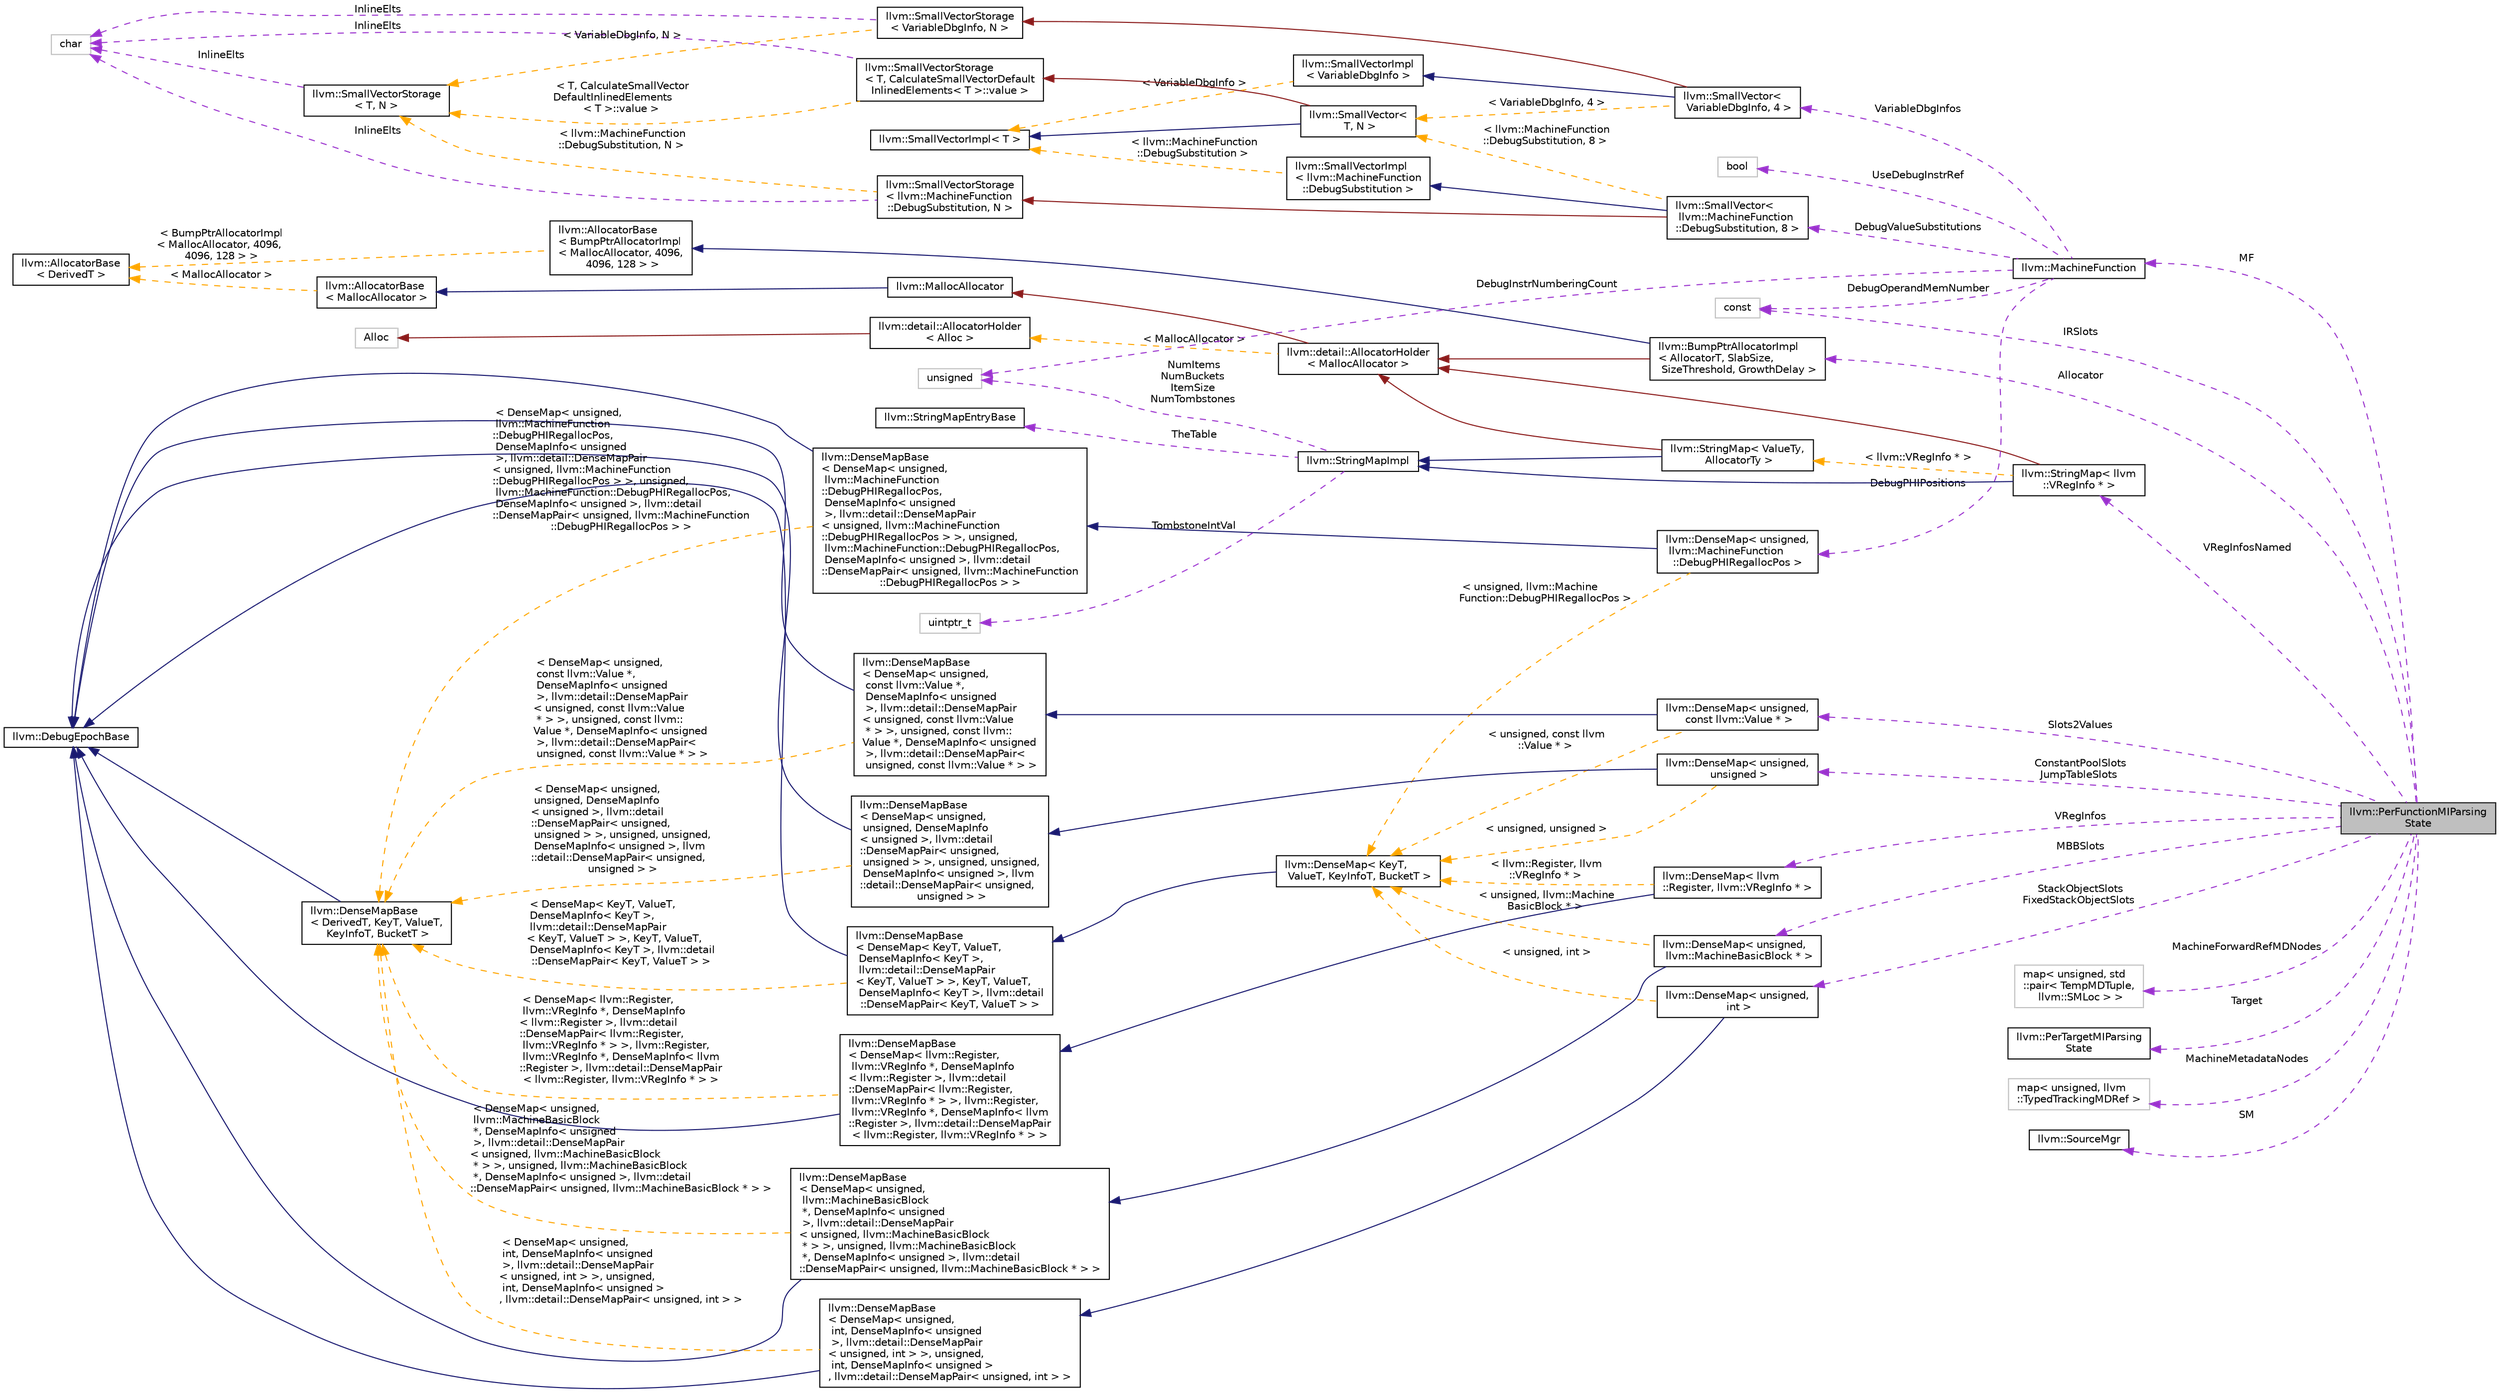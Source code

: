 digraph "llvm::PerFunctionMIParsingState"
{
 // LATEX_PDF_SIZE
  bgcolor="transparent";
  edge [fontname="Helvetica",fontsize="10",labelfontname="Helvetica",labelfontsize="10"];
  node [fontname="Helvetica",fontsize="10",shape=record];
  rankdir="LR";
  Node1 [label="llvm::PerFunctionMIParsing\lState",height=0.2,width=0.4,color="black", fillcolor="grey75", style="filled", fontcolor="black",tooltip=" "];
  Node2 -> Node1 [dir="back",color="darkorchid3",fontsize="10",style="dashed",label=" Allocator" ,fontname="Helvetica"];
  Node2 [label="llvm::BumpPtrAllocatorImpl\l\< AllocatorT, SlabSize,\l SizeThreshold, GrowthDelay \>",height=0.2,width=0.4,color="black",URL="$classllvm_1_1BumpPtrAllocatorImpl.html",tooltip="Allocate memory in an ever growing pool, as if by bump-pointer."];
  Node3 -> Node2 [dir="back",color="midnightblue",fontsize="10",style="solid",fontname="Helvetica"];
  Node3 [label="llvm::AllocatorBase\l\< BumpPtrAllocatorImpl\l\< MallocAllocator, 4096,\l 4096, 128 \> \>",height=0.2,width=0.4,color="black",URL="$classllvm_1_1AllocatorBase.html",tooltip=" "];
  Node4 -> Node3 [dir="back",color="orange",fontsize="10",style="dashed",label=" \< BumpPtrAllocatorImpl\l\< MallocAllocator, 4096,\l 4096, 128 \> \>" ,fontname="Helvetica"];
  Node4 [label="llvm::AllocatorBase\l\< DerivedT \>",height=0.2,width=0.4,color="black",URL="$classllvm_1_1AllocatorBase.html",tooltip="CRTP base class providing obvious overloads for the core Allocate() methods of LLVM-style allocators."];
  Node5 -> Node2 [dir="back",color="firebrick4",fontsize="10",style="solid",fontname="Helvetica"];
  Node5 [label="llvm::detail::AllocatorHolder\l\< MallocAllocator \>",height=0.2,width=0.4,color="black",URL="$classllvm_1_1detail_1_1AllocatorHolder.html",tooltip=" "];
  Node6 -> Node5 [dir="back",color="firebrick4",fontsize="10",style="solid",fontname="Helvetica"];
  Node6 [label="llvm::MallocAllocator",height=0.2,width=0.4,color="black",URL="$classllvm_1_1MallocAllocator.html",tooltip=" "];
  Node7 -> Node6 [dir="back",color="midnightblue",fontsize="10",style="solid",fontname="Helvetica"];
  Node7 [label="llvm::AllocatorBase\l\< MallocAllocator \>",height=0.2,width=0.4,color="black",URL="$classllvm_1_1AllocatorBase.html",tooltip=" "];
  Node4 -> Node7 [dir="back",color="orange",fontsize="10",style="dashed",label=" \< MallocAllocator \>" ,fontname="Helvetica"];
  Node8 -> Node5 [dir="back",color="orange",fontsize="10",style="dashed",label=" \< MallocAllocator \>" ,fontname="Helvetica"];
  Node8 [label="llvm::detail::AllocatorHolder\l\< Alloc \>",height=0.2,width=0.4,color="black",URL="$classllvm_1_1detail_1_1AllocatorHolder.html",tooltip=" "];
  Node9 -> Node8 [dir="back",color="firebrick4",fontsize="10",style="solid",fontname="Helvetica"];
  Node9 [label="Alloc",height=0.2,width=0.4,color="grey75",tooltip=" "];
  Node10 -> Node1 [dir="back",color="darkorchid3",fontsize="10",style="dashed",label=" MF" ,fontname="Helvetica"];
  Node10 [label="llvm::MachineFunction",height=0.2,width=0.4,color="black",URL="$classllvm_1_1MachineFunction.html",tooltip=" "];
  Node11 -> Node10 [dir="back",color="darkorchid3",fontsize="10",style="dashed",label=" DebugValueSubstitutions" ,fontname="Helvetica"];
  Node11 [label="llvm::SmallVector\<\l llvm::MachineFunction\l::DebugSubstitution, 8 \>",height=0.2,width=0.4,color="black",URL="$classllvm_1_1SmallVector.html",tooltip=" "];
  Node12 -> Node11 [dir="back",color="midnightblue",fontsize="10",style="solid",fontname="Helvetica"];
  Node12 [label="llvm::SmallVectorImpl\l\< llvm::MachineFunction\l::DebugSubstitution \>",height=0.2,width=0.4,color="black",URL="$classllvm_1_1SmallVectorImpl.html",tooltip=" "];
  Node13 -> Node12 [dir="back",color="orange",fontsize="10",style="dashed",label=" \< llvm::MachineFunction\l::DebugSubstitution \>" ,fontname="Helvetica"];
  Node13 [label="llvm::SmallVectorImpl\< T \>",height=0.2,width=0.4,color="black",URL="$classllvm_1_1SmallVectorImpl.html",tooltip="This class consists of common code factored out of the SmallVector class to reduce code duplication b..."];
  Node14 -> Node11 [dir="back",color="firebrick4",fontsize="10",style="solid",fontname="Helvetica"];
  Node14 [label="llvm::SmallVectorStorage\l\< llvm::MachineFunction\l::DebugSubstitution, N \>",height=0.2,width=0.4,color="black",URL="$structllvm_1_1SmallVectorStorage.html",tooltip=" "];
  Node15 -> Node14 [dir="back",color="darkorchid3",fontsize="10",style="dashed",label=" InlineElts" ,fontname="Helvetica"];
  Node15 [label="char",height=0.2,width=0.4,color="grey75",tooltip=" "];
  Node16 -> Node14 [dir="back",color="orange",fontsize="10",style="dashed",label=" \< llvm::MachineFunction\l::DebugSubstitution, N \>" ,fontname="Helvetica"];
  Node16 [label="llvm::SmallVectorStorage\l\< T, N \>",height=0.2,width=0.4,color="black",URL="$structllvm_1_1SmallVectorStorage.html",tooltip="Storage for the SmallVector elements."];
  Node15 -> Node16 [dir="back",color="darkorchid3",fontsize="10",style="dashed",label=" InlineElts" ,fontname="Helvetica"];
  Node17 -> Node11 [dir="back",color="orange",fontsize="10",style="dashed",label=" \< llvm::MachineFunction\l::DebugSubstitution, 8 \>" ,fontname="Helvetica"];
  Node17 [label="llvm::SmallVector\<\l T, N \>",height=0.2,width=0.4,color="black",URL="$classllvm_1_1SmallVector.html",tooltip="This is a 'vector' (really, a variable-sized array), optimized for the case when the array is small."];
  Node13 -> Node17 [dir="back",color="midnightblue",fontsize="10",style="solid",fontname="Helvetica"];
  Node18 -> Node17 [dir="back",color="firebrick4",fontsize="10",style="solid",fontname="Helvetica"];
  Node18 [label="llvm::SmallVectorStorage\l\< T, CalculateSmallVectorDefault\lInlinedElements\< T \>::value \>",height=0.2,width=0.4,color="black",URL="$structllvm_1_1SmallVectorStorage.html",tooltip=" "];
  Node15 -> Node18 [dir="back",color="darkorchid3",fontsize="10",style="dashed",label=" InlineElts" ,fontname="Helvetica"];
  Node16 -> Node18 [dir="back",color="orange",fontsize="10",style="dashed",label=" \< T, CalculateSmallVector\lDefaultInlinedElements\l\< T \>::value \>" ,fontname="Helvetica"];
  Node19 -> Node10 [dir="back",color="darkorchid3",fontsize="10",style="dashed",label=" DebugPHIPositions" ,fontname="Helvetica"];
  Node19 [label="llvm::DenseMap\< unsigned,\l llvm::MachineFunction\l::DebugPHIRegallocPos \>",height=0.2,width=0.4,color="black",URL="$classllvm_1_1DenseMap.html",tooltip=" "];
  Node20 -> Node19 [dir="back",color="midnightblue",fontsize="10",style="solid",fontname="Helvetica"];
  Node20 [label="llvm::DenseMapBase\l\< DenseMap\< unsigned,\l llvm::MachineFunction\l::DebugPHIRegallocPos,\l DenseMapInfo\< unsigned\l \>, llvm::detail::DenseMapPair\l\< unsigned, llvm::MachineFunction\l::DebugPHIRegallocPos \> \>, unsigned,\l llvm::MachineFunction::DebugPHIRegallocPos,\l DenseMapInfo\< unsigned \>, llvm::detail\l::DenseMapPair\< unsigned, llvm::MachineFunction\l::DebugPHIRegallocPos \> \>",height=0.2,width=0.4,color="black",URL="$classllvm_1_1DenseMapBase.html",tooltip=" "];
  Node21 -> Node20 [dir="back",color="midnightblue",fontsize="10",style="solid",fontname="Helvetica"];
  Node21 [label="llvm::DebugEpochBase",height=0.2,width=0.4,color="black",URL="$classllvm_1_1DebugEpochBase.html",tooltip="A base class for data structure classes wishing to make iterators (\"handles\") pointing into themselve..."];
  Node22 -> Node20 [dir="back",color="orange",fontsize="10",style="dashed",label=" \< DenseMap\< unsigned,\l llvm::MachineFunction\l::DebugPHIRegallocPos,\l DenseMapInfo\< unsigned\l \>, llvm::detail::DenseMapPair\l\< unsigned, llvm::MachineFunction\l::DebugPHIRegallocPos \> \>, unsigned,\l llvm::MachineFunction::DebugPHIRegallocPos,\l DenseMapInfo\< unsigned \>, llvm::detail\l::DenseMapPair\< unsigned, llvm::MachineFunction\l::DebugPHIRegallocPos \> \>" ,fontname="Helvetica"];
  Node22 [label="llvm::DenseMapBase\l\< DerivedT, KeyT, ValueT,\l KeyInfoT, BucketT \>",height=0.2,width=0.4,color="black",URL="$classllvm_1_1DenseMapBase.html",tooltip=" "];
  Node21 -> Node22 [dir="back",color="midnightblue",fontsize="10",style="solid",fontname="Helvetica"];
  Node23 -> Node19 [dir="back",color="orange",fontsize="10",style="dashed",label=" \< unsigned, llvm::Machine\lFunction::DebugPHIRegallocPos \>" ,fontname="Helvetica"];
  Node23 [label="llvm::DenseMap\< KeyT,\l ValueT, KeyInfoT, BucketT \>",height=0.2,width=0.4,color="black",URL="$classllvm_1_1DenseMap.html",tooltip=" "];
  Node24 -> Node23 [dir="back",color="midnightblue",fontsize="10",style="solid",fontname="Helvetica"];
  Node24 [label="llvm::DenseMapBase\l\< DenseMap\< KeyT, ValueT,\l DenseMapInfo\< KeyT \>,\l llvm::detail::DenseMapPair\l\< KeyT, ValueT \> \>, KeyT, ValueT,\l DenseMapInfo\< KeyT \>, llvm::detail\l::DenseMapPair\< KeyT, ValueT \> \>",height=0.2,width=0.4,color="black",URL="$classllvm_1_1DenseMapBase.html",tooltip=" "];
  Node21 -> Node24 [dir="back",color="midnightblue",fontsize="10",style="solid",fontname="Helvetica"];
  Node22 -> Node24 [dir="back",color="orange",fontsize="10",style="dashed",label=" \< DenseMap\< KeyT, ValueT,\l DenseMapInfo\< KeyT \>,\l llvm::detail::DenseMapPair\l\< KeyT, ValueT \> \>, KeyT, ValueT,\l DenseMapInfo\< KeyT \>, llvm::detail\l::DenseMapPair\< KeyT, ValueT \> \>" ,fontname="Helvetica"];
  Node25 -> Node10 [dir="back",color="darkorchid3",fontsize="10",style="dashed",label=" UseDebugInstrRef" ,fontname="Helvetica"];
  Node25 [label="bool",height=0.2,width=0.4,color="grey75",tooltip=" "];
  Node26 -> Node10 [dir="back",color="darkorchid3",fontsize="10",style="dashed",label=" DebugOperandMemNumber" ,fontname="Helvetica"];
  Node26 [label="const",height=0.2,width=0.4,color="grey75",tooltip=" "];
  Node27 -> Node10 [dir="back",color="darkorchid3",fontsize="10",style="dashed",label=" DebugInstrNumberingCount" ,fontname="Helvetica"];
  Node27 [label="unsigned",height=0.2,width=0.4,color="grey75",tooltip=" "];
  Node28 -> Node10 [dir="back",color="darkorchid3",fontsize="10",style="dashed",label=" VariableDbgInfos" ,fontname="Helvetica"];
  Node28 [label="llvm::SmallVector\<\l VariableDbgInfo, 4 \>",height=0.2,width=0.4,color="black",URL="$classllvm_1_1SmallVector.html",tooltip=" "];
  Node29 -> Node28 [dir="back",color="midnightblue",fontsize="10",style="solid",fontname="Helvetica"];
  Node29 [label="llvm::SmallVectorImpl\l\< VariableDbgInfo \>",height=0.2,width=0.4,color="black",URL="$classllvm_1_1SmallVectorImpl.html",tooltip=" "];
  Node13 -> Node29 [dir="back",color="orange",fontsize="10",style="dashed",label=" \< VariableDbgInfo \>" ,fontname="Helvetica"];
  Node30 -> Node28 [dir="back",color="firebrick4",fontsize="10",style="solid",fontname="Helvetica"];
  Node30 [label="llvm::SmallVectorStorage\l\< VariableDbgInfo, N \>",height=0.2,width=0.4,color="black",URL="$structllvm_1_1SmallVectorStorage.html",tooltip=" "];
  Node15 -> Node30 [dir="back",color="darkorchid3",fontsize="10",style="dashed",label=" InlineElts" ,fontname="Helvetica"];
  Node16 -> Node30 [dir="back",color="orange",fontsize="10",style="dashed",label=" \< VariableDbgInfo, N \>" ,fontname="Helvetica"];
  Node17 -> Node28 [dir="back",color="orange",fontsize="10",style="dashed",label=" \< VariableDbgInfo, 4 \>" ,fontname="Helvetica"];
  Node31 -> Node1 [dir="back",color="darkorchid3",fontsize="10",style="dashed",label=" Slots2Values" ,fontname="Helvetica"];
  Node31 [label="llvm::DenseMap\< unsigned,\l const llvm::Value * \>",height=0.2,width=0.4,color="black",URL="$classllvm_1_1DenseMap.html",tooltip=" "];
  Node32 -> Node31 [dir="back",color="midnightblue",fontsize="10",style="solid",fontname="Helvetica"];
  Node32 [label="llvm::DenseMapBase\l\< DenseMap\< unsigned,\l const llvm::Value *,\l DenseMapInfo\< unsigned\l \>, llvm::detail::DenseMapPair\l\< unsigned, const llvm::Value\l * \> \>, unsigned, const llvm::\lValue *, DenseMapInfo\< unsigned\l \>, llvm::detail::DenseMapPair\<\l unsigned, const llvm::Value * \> \>",height=0.2,width=0.4,color="black",URL="$classllvm_1_1DenseMapBase.html",tooltip=" "];
  Node21 -> Node32 [dir="back",color="midnightblue",fontsize="10",style="solid",fontname="Helvetica"];
  Node22 -> Node32 [dir="back",color="orange",fontsize="10",style="dashed",label=" \< DenseMap\< unsigned,\l const llvm::Value *,\l DenseMapInfo\< unsigned\l \>, llvm::detail::DenseMapPair\l\< unsigned, const llvm::Value\l * \> \>, unsigned, const llvm::\lValue *, DenseMapInfo\< unsigned\l \>, llvm::detail::DenseMapPair\<\l unsigned, const llvm::Value * \> \>" ,fontname="Helvetica"];
  Node23 -> Node31 [dir="back",color="orange",fontsize="10",style="dashed",label=" \< unsigned, const llvm\l::Value * \>" ,fontname="Helvetica"];
  Node33 -> Node1 [dir="back",color="darkorchid3",fontsize="10",style="dashed",label=" ConstantPoolSlots\nJumpTableSlots" ,fontname="Helvetica"];
  Node33 [label="llvm::DenseMap\< unsigned,\l unsigned \>",height=0.2,width=0.4,color="black",URL="$classllvm_1_1DenseMap.html",tooltip=" "];
  Node34 -> Node33 [dir="back",color="midnightblue",fontsize="10",style="solid",fontname="Helvetica"];
  Node34 [label="llvm::DenseMapBase\l\< DenseMap\< unsigned,\l unsigned, DenseMapInfo\l\< unsigned \>, llvm::detail\l::DenseMapPair\< unsigned,\l unsigned \> \>, unsigned, unsigned,\l DenseMapInfo\< unsigned \>, llvm\l::detail::DenseMapPair\< unsigned,\l unsigned \> \>",height=0.2,width=0.4,color="black",URL="$classllvm_1_1DenseMapBase.html",tooltip=" "];
  Node21 -> Node34 [dir="back",color="midnightblue",fontsize="10",style="solid",fontname="Helvetica"];
  Node22 -> Node34 [dir="back",color="orange",fontsize="10",style="dashed",label=" \< DenseMap\< unsigned,\l unsigned, DenseMapInfo\l\< unsigned \>, llvm::detail\l::DenseMapPair\< unsigned,\l unsigned \> \>, unsigned, unsigned,\l DenseMapInfo\< unsigned \>, llvm\l::detail::DenseMapPair\< unsigned,\l unsigned \> \>" ,fontname="Helvetica"];
  Node23 -> Node33 [dir="back",color="orange",fontsize="10",style="dashed",label=" \< unsigned, unsigned \>" ,fontname="Helvetica"];
  Node35 -> Node1 [dir="back",color="darkorchid3",fontsize="10",style="dashed",label=" VRegInfosNamed" ,fontname="Helvetica"];
  Node35 [label="llvm::StringMap\< llvm\l::VRegInfo * \>",height=0.2,width=0.4,color="black",URL="$classllvm_1_1StringMap.html",tooltip=" "];
  Node36 -> Node35 [dir="back",color="midnightblue",fontsize="10",style="solid",fontname="Helvetica"];
  Node36 [label="llvm::StringMapImpl",height=0.2,width=0.4,color="black",URL="$classllvm_1_1StringMapImpl.html",tooltip="StringMapImpl - This is the base class of StringMap that is shared among all of its instantiations."];
  Node37 -> Node36 [dir="back",color="darkorchid3",fontsize="10",style="dashed",label=" TheTable" ,fontname="Helvetica"];
  Node37 [label="llvm::StringMapEntryBase",height=0.2,width=0.4,color="black",URL="$classllvm_1_1StringMapEntryBase.html",tooltip="StringMapEntryBase - Shared base class of StringMapEntry instances."];
  Node27 -> Node36 [dir="back",color="darkorchid3",fontsize="10",style="dashed",label=" NumItems\nNumBuckets\nItemSize\nNumTombstones" ,fontname="Helvetica"];
  Node38 -> Node36 [dir="back",color="darkorchid3",fontsize="10",style="dashed",label=" TombstoneIntVal" ,fontname="Helvetica"];
  Node38 [label="uintptr_t",height=0.2,width=0.4,color="grey75",tooltip=" "];
  Node5 -> Node35 [dir="back",color="firebrick4",fontsize="10",style="solid",fontname="Helvetica"];
  Node39 -> Node35 [dir="back",color="orange",fontsize="10",style="dashed",label=" \< llvm::VRegInfo * \>" ,fontname="Helvetica"];
  Node39 [label="llvm::StringMap\< ValueTy,\l AllocatorTy \>",height=0.2,width=0.4,color="black",URL="$classllvm_1_1StringMap.html",tooltip="StringMap - This is an unconventional map that is specialized for handling keys that are \"strings\",..."];
  Node36 -> Node39 [dir="back",color="midnightblue",fontsize="10",style="solid",fontname="Helvetica"];
  Node5 -> Node39 [dir="back",color="firebrick4",fontsize="10",style="solid",fontname="Helvetica"];
  Node40 -> Node1 [dir="back",color="darkorchid3",fontsize="10",style="dashed",label=" MachineForwardRefMDNodes" ,fontname="Helvetica"];
  Node40 [label="map\< unsigned, std\l::pair\< TempMDTuple,\l llvm::SMLoc \> \>",height=0.2,width=0.4,color="grey75",tooltip=" "];
  Node41 -> Node1 [dir="back",color="darkorchid3",fontsize="10",style="dashed",label=" Target" ,fontname="Helvetica"];
  Node41 [label="llvm::PerTargetMIParsing\lState",height=0.2,width=0.4,color="black",URL="$structllvm_1_1PerTargetMIParsingState.html",tooltip=" "];
  Node42 -> Node1 [dir="back",color="darkorchid3",fontsize="10",style="dashed",label=" MBBSlots" ,fontname="Helvetica"];
  Node42 [label="llvm::DenseMap\< unsigned,\l llvm::MachineBasicBlock * \>",height=0.2,width=0.4,color="black",URL="$classllvm_1_1DenseMap.html",tooltip=" "];
  Node43 -> Node42 [dir="back",color="midnightblue",fontsize="10",style="solid",fontname="Helvetica"];
  Node43 [label="llvm::DenseMapBase\l\< DenseMap\< unsigned,\l llvm::MachineBasicBlock\l *, DenseMapInfo\< unsigned\l \>, llvm::detail::DenseMapPair\l\< unsigned, llvm::MachineBasicBlock\l * \> \>, unsigned, llvm::MachineBasicBlock\l *, DenseMapInfo\< unsigned \>, llvm::detail\l::DenseMapPair\< unsigned, llvm::MachineBasicBlock * \> \>",height=0.2,width=0.4,color="black",URL="$classllvm_1_1DenseMapBase.html",tooltip=" "];
  Node21 -> Node43 [dir="back",color="midnightblue",fontsize="10",style="solid",fontname="Helvetica"];
  Node22 -> Node43 [dir="back",color="orange",fontsize="10",style="dashed",label=" \< DenseMap\< unsigned,\l llvm::MachineBasicBlock\l *, DenseMapInfo\< unsigned\l \>, llvm::detail::DenseMapPair\l\< unsigned, llvm::MachineBasicBlock\l * \> \>, unsigned, llvm::MachineBasicBlock\l *, DenseMapInfo\< unsigned \>, llvm::detail\l::DenseMapPair\< unsigned, llvm::MachineBasicBlock * \> \>" ,fontname="Helvetica"];
  Node23 -> Node42 [dir="back",color="orange",fontsize="10",style="dashed",label=" \< unsigned, llvm::Machine\lBasicBlock * \>" ,fontname="Helvetica"];
  Node44 -> Node1 [dir="back",color="darkorchid3",fontsize="10",style="dashed",label=" MachineMetadataNodes" ,fontname="Helvetica"];
  Node44 [label="map\< unsigned, llvm\l::TypedTrackingMDRef \>",height=0.2,width=0.4,color="grey75",tooltip=" "];
  Node45 -> Node1 [dir="back",color="darkorchid3",fontsize="10",style="dashed",label=" SM" ,fontname="Helvetica"];
  Node45 [label="llvm::SourceMgr",height=0.2,width=0.4,color="black",URL="$classllvm_1_1SourceMgr.html",tooltip="This owns the files read by a parser, handles include stacks, and handles diagnostic wrangling."];
  Node26 -> Node1 [dir="back",color="darkorchid3",fontsize="10",style="dashed",label=" IRSlots" ,fontname="Helvetica"];
  Node46 -> Node1 [dir="back",color="darkorchid3",fontsize="10",style="dashed",label=" StackObjectSlots\nFixedStackObjectSlots" ,fontname="Helvetica"];
  Node46 [label="llvm::DenseMap\< unsigned,\l int \>",height=0.2,width=0.4,color="black",URL="$classllvm_1_1DenseMap.html",tooltip=" "];
  Node47 -> Node46 [dir="back",color="midnightblue",fontsize="10",style="solid",fontname="Helvetica"];
  Node47 [label="llvm::DenseMapBase\l\< DenseMap\< unsigned,\l int, DenseMapInfo\< unsigned\l \>, llvm::detail::DenseMapPair\l\< unsigned, int \> \>, unsigned,\l int, DenseMapInfo\< unsigned \>\l, llvm::detail::DenseMapPair\< unsigned, int \> \>",height=0.2,width=0.4,color="black",URL="$classllvm_1_1DenseMapBase.html",tooltip=" "];
  Node21 -> Node47 [dir="back",color="midnightblue",fontsize="10",style="solid",fontname="Helvetica"];
  Node22 -> Node47 [dir="back",color="orange",fontsize="10",style="dashed",label=" \< DenseMap\< unsigned,\l int, DenseMapInfo\< unsigned\l \>, llvm::detail::DenseMapPair\l\< unsigned, int \> \>, unsigned,\l int, DenseMapInfo\< unsigned \>\l, llvm::detail::DenseMapPair\< unsigned, int \> \>" ,fontname="Helvetica"];
  Node23 -> Node46 [dir="back",color="orange",fontsize="10",style="dashed",label=" \< unsigned, int \>" ,fontname="Helvetica"];
  Node48 -> Node1 [dir="back",color="darkorchid3",fontsize="10",style="dashed",label=" VRegInfos" ,fontname="Helvetica"];
  Node48 [label="llvm::DenseMap\< llvm\l::Register, llvm::VRegInfo * \>",height=0.2,width=0.4,color="black",URL="$classllvm_1_1DenseMap.html",tooltip=" "];
  Node49 -> Node48 [dir="back",color="midnightblue",fontsize="10",style="solid",fontname="Helvetica"];
  Node49 [label="llvm::DenseMapBase\l\< DenseMap\< llvm::Register,\l llvm::VRegInfo *, DenseMapInfo\l\< llvm::Register \>, llvm::detail\l::DenseMapPair\< llvm::Register,\l llvm::VRegInfo * \> \>, llvm::Register,\l llvm::VRegInfo *, DenseMapInfo\< llvm\l::Register \>, llvm::detail::DenseMapPair\l\< llvm::Register, llvm::VRegInfo * \> \>",height=0.2,width=0.4,color="black",URL="$classllvm_1_1DenseMapBase.html",tooltip=" "];
  Node21 -> Node49 [dir="back",color="midnightblue",fontsize="10",style="solid",fontname="Helvetica"];
  Node22 -> Node49 [dir="back",color="orange",fontsize="10",style="dashed",label=" \< DenseMap\< llvm::Register,\l llvm::VRegInfo *, DenseMapInfo\l\< llvm::Register \>, llvm::detail\l::DenseMapPair\< llvm::Register,\l llvm::VRegInfo * \> \>, llvm::Register,\l llvm::VRegInfo *, DenseMapInfo\< llvm\l::Register \>, llvm::detail::DenseMapPair\l\< llvm::Register, llvm::VRegInfo * \> \>" ,fontname="Helvetica"];
  Node23 -> Node48 [dir="back",color="orange",fontsize="10",style="dashed",label=" \< llvm::Register, llvm\l::VRegInfo * \>" ,fontname="Helvetica"];
}
